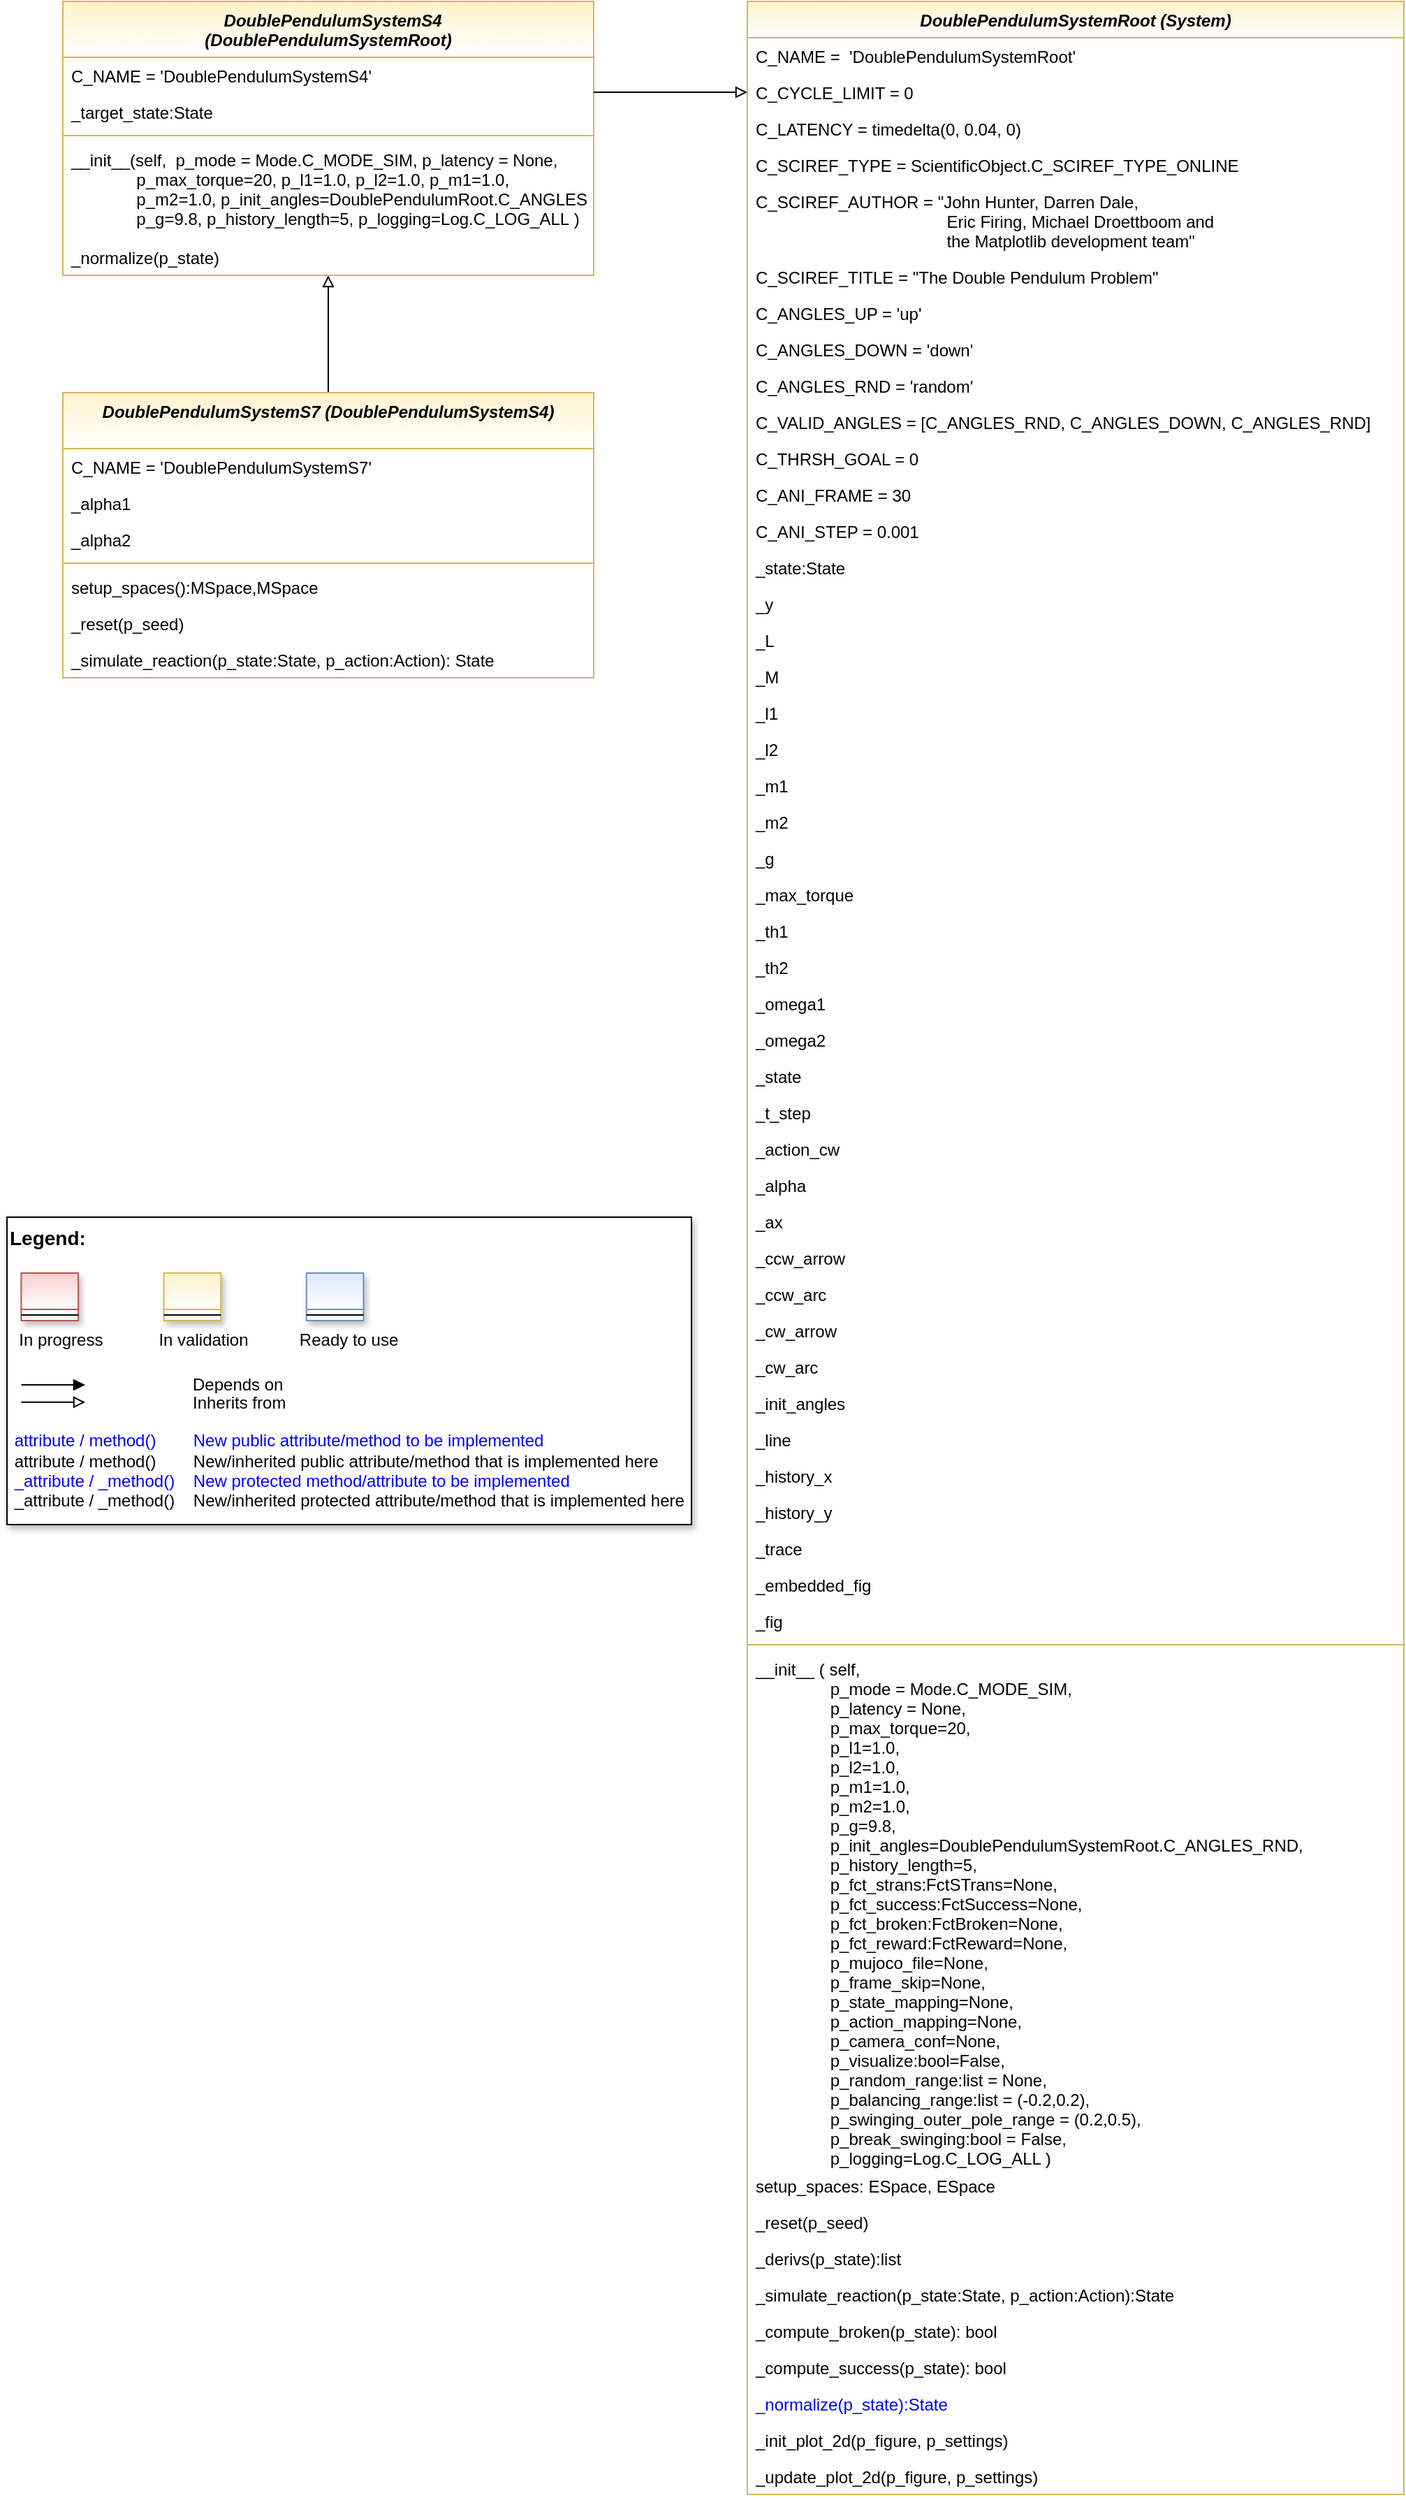 <mxfile version="20.2.3" type="device"><diagram id="UN6f9tQpwMvaEW-lpILY" name="Page-1"><mxGraphModel dx="1038" dy="641" grid="1" gridSize="10" guides="1" tooltips="1" connect="1" arrows="1" fold="1" page="1" pageScale="1" pageWidth="3300" pageHeight="4681" math="0" shadow="0"><root><mxCell id="0"/><mxCell id="1" parent="0"/><mxCell id="-XjzA0m8axHR2yKoWyAf-1" value="DoublePendulumSystemRoot (System)" style="swimlane;fontStyle=3;align=center;verticalAlign=top;childLayout=stackLayout;horizontal=1;startSize=26;horizontalStack=0;resizeParent=1;resizeLast=0;collapsible=1;marginBottom=0;rounded=0;shadow=0;strokeWidth=1;fillColor=#fff2cc;strokeColor=#d6b656;swimlaneFillColor=default;gradientColor=#FFFFFF;" parent="1" vertex="1"><mxGeometry x="1000" y="120" width="470" height="1784" as="geometry"><mxRectangle x="550" y="140" width="160" height="26" as="alternateBounds"/></mxGeometry></mxCell><mxCell id="-XjzA0m8axHR2yKoWyAf-2" value="C_NAME =  'DoublePendulumSystemRoot'" style="text;align=left;verticalAlign=top;spacingLeft=4;spacingRight=4;overflow=hidden;rotatable=0;points=[[0,0.5],[1,0.5]];portConstraint=eastwest;" parent="-XjzA0m8axHR2yKoWyAf-1" vertex="1"><mxGeometry y="26" width="470" height="26" as="geometry"/></mxCell><mxCell id="-XjzA0m8axHR2yKoWyAf-3" value="C_CYCLE_LIMIT = 0" style="text;align=left;verticalAlign=top;spacingLeft=4;spacingRight=4;overflow=hidden;rotatable=0;points=[[0,0.5],[1,0.5]];portConstraint=eastwest;rounded=0;shadow=0;html=0;" parent="-XjzA0m8axHR2yKoWyAf-1" vertex="1"><mxGeometry y="52" width="470" height="26" as="geometry"/></mxCell><mxCell id="-XjzA0m8axHR2yKoWyAf-4" value="C_LATENCY = timedelta(0, 0.04, 0)" style="text;align=left;verticalAlign=top;spacingLeft=4;spacingRight=4;overflow=hidden;rotatable=0;points=[[0,0.5],[1,0.5]];portConstraint=eastwest;rounded=0;shadow=0;html=0;" parent="-XjzA0m8axHR2yKoWyAf-1" vertex="1"><mxGeometry y="78" width="470" height="26" as="geometry"/></mxCell><mxCell id="-XjzA0m8axHR2yKoWyAf-6" value="C_SCIREF_TYPE = ScientificObject.C_SCIREF_TYPE_ONLINE" style="text;align=left;verticalAlign=top;spacingLeft=4;spacingRight=4;overflow=hidden;rotatable=0;points=[[0,0.5],[1,0.5]];portConstraint=eastwest;rounded=0;shadow=0;html=0;" parent="-XjzA0m8axHR2yKoWyAf-1" vertex="1"><mxGeometry y="104" width="470" height="26" as="geometry"/></mxCell><mxCell id="-XjzA0m8axHR2yKoWyAf-7" value="C_SCIREF_AUTHOR = &quot;John Hunter, Darren Dale, &#10;                                         Eric Firing, Michael Droettboom and &#10;                                         the Matplotlib development team&quot;" style="text;align=left;verticalAlign=top;spacingLeft=4;spacingRight=4;overflow=hidden;rotatable=0;points=[[0,0.5],[1,0.5]];portConstraint=eastwest;rounded=0;shadow=0;html=0;" parent="-XjzA0m8axHR2yKoWyAf-1" vertex="1"><mxGeometry y="130" width="470" height="54" as="geometry"/></mxCell><mxCell id="-XjzA0m8axHR2yKoWyAf-8" value="C_SCIREF_TITLE = &quot;The Double Pendulum Problem&quot;&#10;" style="text;align=left;verticalAlign=top;spacingLeft=4;spacingRight=4;overflow=hidden;rotatable=0;points=[[0,0.5],[1,0.5]];portConstraint=eastwest;rounded=0;shadow=0;html=0;" parent="-XjzA0m8axHR2yKoWyAf-1" vertex="1"><mxGeometry y="184" width="470" height="26" as="geometry"/></mxCell><mxCell id="-XjzA0m8axHR2yKoWyAf-9" value="C_ANGLES_UP = 'up'&#10;" style="text;align=left;verticalAlign=top;spacingLeft=4;spacingRight=4;overflow=hidden;rotatable=0;points=[[0,0.5],[1,0.5]];portConstraint=eastwest;rounded=0;shadow=0;html=0;" parent="-XjzA0m8axHR2yKoWyAf-1" vertex="1"><mxGeometry y="210" width="470" height="26" as="geometry"/></mxCell><mxCell id="-XjzA0m8axHR2yKoWyAf-10" value="C_ANGLES_DOWN = 'down'&#10;" style="text;align=left;verticalAlign=top;spacingLeft=4;spacingRight=4;overflow=hidden;rotatable=0;points=[[0,0.5],[1,0.5]];portConstraint=eastwest;rounded=0;shadow=0;html=0;" parent="-XjzA0m8axHR2yKoWyAf-1" vertex="1"><mxGeometry y="236" width="470" height="26" as="geometry"/></mxCell><mxCell id="-XjzA0m8axHR2yKoWyAf-11" value="C_ANGLES_RND = 'random'&#10;" style="text;align=left;verticalAlign=top;spacingLeft=4;spacingRight=4;overflow=hidden;rotatable=0;points=[[0,0.5],[1,0.5]];portConstraint=eastwest;rounded=0;shadow=0;html=0;" parent="-XjzA0m8axHR2yKoWyAf-1" vertex="1"><mxGeometry y="262" width="470" height="26" as="geometry"/></mxCell><mxCell id="-XjzA0m8axHR2yKoWyAf-12" value="C_VALID_ANGLES = [C_ANGLES_RND, C_ANGLES_DOWN, C_ANGLES_RND]&#10;" style="text;align=left;verticalAlign=top;spacingLeft=4;spacingRight=4;overflow=hidden;rotatable=0;points=[[0,0.5],[1,0.5]];portConstraint=eastwest;rounded=0;shadow=0;html=0;" parent="-XjzA0m8axHR2yKoWyAf-1" vertex="1"><mxGeometry y="288" width="470" height="26" as="geometry"/></mxCell><mxCell id="-XjzA0m8axHR2yKoWyAf-13" value="C_THRSH_GOAL = 0" style="text;align=left;verticalAlign=top;spacingLeft=4;spacingRight=4;overflow=hidden;rotatable=0;points=[[0,0.5],[1,0.5]];portConstraint=eastwest;rounded=0;shadow=0;html=0;" parent="-XjzA0m8axHR2yKoWyAf-1" vertex="1"><mxGeometry y="314" width="470" height="26" as="geometry"/></mxCell><mxCell id="-XjzA0m8axHR2yKoWyAf-14" value="C_ANI_FRAME = 30" style="text;align=left;verticalAlign=top;spacingLeft=4;spacingRight=4;overflow=hidden;rotatable=0;points=[[0,0.5],[1,0.5]];portConstraint=eastwest;rounded=0;shadow=0;html=0;" parent="-XjzA0m8axHR2yKoWyAf-1" vertex="1"><mxGeometry y="340" width="470" height="26" as="geometry"/></mxCell><mxCell id="-XjzA0m8axHR2yKoWyAf-15" value="C_ANI_STEP = 0.001" style="text;align=left;verticalAlign=top;spacingLeft=4;spacingRight=4;overflow=hidden;rotatable=0;points=[[0,0.5],[1,0.5]];portConstraint=eastwest;rounded=0;shadow=0;html=0;" parent="-XjzA0m8axHR2yKoWyAf-1" vertex="1"><mxGeometry y="366" width="470" height="26" as="geometry"/></mxCell><mxCell id="-XjzA0m8axHR2yKoWyAf-27" value="_state:State" style="text;align=left;verticalAlign=top;spacingLeft=4;spacingRight=4;overflow=hidden;rotatable=0;points=[[0,0.5],[1,0.5]];portConstraint=eastwest;rounded=0;shadow=0;html=0;" parent="-XjzA0m8axHR2yKoWyAf-1" vertex="1"><mxGeometry y="392" width="470" height="26" as="geometry"/></mxCell><mxCell id="-XjzA0m8axHR2yKoWyAf-28" value="_y" style="text;align=left;verticalAlign=top;spacingLeft=4;spacingRight=4;overflow=hidden;rotatable=0;points=[[0,0.5],[1,0.5]];portConstraint=eastwest;rounded=0;shadow=0;html=0;" parent="-XjzA0m8axHR2yKoWyAf-1" vertex="1"><mxGeometry y="418" width="470" height="26" as="geometry"/></mxCell><mxCell id="-XjzA0m8axHR2yKoWyAf-29" value="_L" style="text;align=left;verticalAlign=top;spacingLeft=4;spacingRight=4;overflow=hidden;rotatable=0;points=[[0,0.5],[1,0.5]];portConstraint=eastwest;rounded=0;shadow=0;html=0;" parent="-XjzA0m8axHR2yKoWyAf-1" vertex="1"><mxGeometry y="444" width="470" height="26" as="geometry"/></mxCell><mxCell id="-XjzA0m8axHR2yKoWyAf-30" value="_M" style="text;align=left;verticalAlign=top;spacingLeft=4;spacingRight=4;overflow=hidden;rotatable=0;points=[[0,0.5],[1,0.5]];portConstraint=eastwest;rounded=0;shadow=0;html=0;" parent="-XjzA0m8axHR2yKoWyAf-1" vertex="1"><mxGeometry y="470" width="470" height="26" as="geometry"/></mxCell><mxCell id="-XjzA0m8axHR2yKoWyAf-31" value="_l1" style="text;align=left;verticalAlign=top;spacingLeft=4;spacingRight=4;overflow=hidden;rotatable=0;points=[[0,0.5],[1,0.5]];portConstraint=eastwest;rounded=0;shadow=0;html=0;" parent="-XjzA0m8axHR2yKoWyAf-1" vertex="1"><mxGeometry y="496" width="470" height="26" as="geometry"/></mxCell><mxCell id="-XjzA0m8axHR2yKoWyAf-32" value="_l2" style="text;align=left;verticalAlign=top;spacingLeft=4;spacingRight=4;overflow=hidden;rotatable=0;points=[[0,0.5],[1,0.5]];portConstraint=eastwest;rounded=0;shadow=0;html=0;" parent="-XjzA0m8axHR2yKoWyAf-1" vertex="1"><mxGeometry y="522" width="470" height="26" as="geometry"/></mxCell><mxCell id="-XjzA0m8axHR2yKoWyAf-33" value="_m1" style="text;align=left;verticalAlign=top;spacingLeft=4;spacingRight=4;overflow=hidden;rotatable=0;points=[[0,0.5],[1,0.5]];portConstraint=eastwest;rounded=0;shadow=0;html=0;" parent="-XjzA0m8axHR2yKoWyAf-1" vertex="1"><mxGeometry y="548" width="470" height="26" as="geometry"/></mxCell><mxCell id="-XjzA0m8axHR2yKoWyAf-34" value="_m2" style="text;align=left;verticalAlign=top;spacingLeft=4;spacingRight=4;overflow=hidden;rotatable=0;points=[[0,0.5],[1,0.5]];portConstraint=eastwest;rounded=0;shadow=0;html=0;" parent="-XjzA0m8axHR2yKoWyAf-1" vertex="1"><mxGeometry y="574" width="470" height="26" as="geometry"/></mxCell><mxCell id="-XjzA0m8axHR2yKoWyAf-35" value="_g" style="text;align=left;verticalAlign=top;spacingLeft=4;spacingRight=4;overflow=hidden;rotatable=0;points=[[0,0.5],[1,0.5]];portConstraint=eastwest;rounded=0;shadow=0;html=0;" parent="-XjzA0m8axHR2yKoWyAf-1" vertex="1"><mxGeometry y="600" width="470" height="26" as="geometry"/></mxCell><mxCell id="-XjzA0m8axHR2yKoWyAf-36" value="_max_torque" style="text;align=left;verticalAlign=top;spacingLeft=4;spacingRight=4;overflow=hidden;rotatable=0;points=[[0,0.5],[1,0.5]];portConstraint=eastwest;rounded=0;shadow=0;html=0;" parent="-XjzA0m8axHR2yKoWyAf-1" vertex="1"><mxGeometry y="626" width="470" height="26" as="geometry"/></mxCell><mxCell id="-XjzA0m8axHR2yKoWyAf-37" value="_th1" style="text;align=left;verticalAlign=top;spacingLeft=4;spacingRight=4;overflow=hidden;rotatable=0;points=[[0,0.5],[1,0.5]];portConstraint=eastwest;rounded=0;shadow=0;html=0;" parent="-XjzA0m8axHR2yKoWyAf-1" vertex="1"><mxGeometry y="652" width="470" height="26" as="geometry"/></mxCell><mxCell id="-XjzA0m8axHR2yKoWyAf-38" value="_th2" style="text;align=left;verticalAlign=top;spacingLeft=4;spacingRight=4;overflow=hidden;rotatable=0;points=[[0,0.5],[1,0.5]];portConstraint=eastwest;rounded=0;shadow=0;html=0;" parent="-XjzA0m8axHR2yKoWyAf-1" vertex="1"><mxGeometry y="678" width="470" height="26" as="geometry"/></mxCell><mxCell id="-XjzA0m8axHR2yKoWyAf-39" value="_omega1" style="text;align=left;verticalAlign=top;spacingLeft=4;spacingRight=4;overflow=hidden;rotatable=0;points=[[0,0.5],[1,0.5]];portConstraint=eastwest;rounded=0;shadow=0;html=0;" parent="-XjzA0m8axHR2yKoWyAf-1" vertex="1"><mxGeometry y="704" width="470" height="26" as="geometry"/></mxCell><mxCell id="-XjzA0m8axHR2yKoWyAf-40" value="_omega2" style="text;align=left;verticalAlign=top;spacingLeft=4;spacingRight=4;overflow=hidden;rotatable=0;points=[[0,0.5],[1,0.5]];portConstraint=eastwest;rounded=0;shadow=0;html=0;" parent="-XjzA0m8axHR2yKoWyAf-1" vertex="1"><mxGeometry y="730" width="470" height="26" as="geometry"/></mxCell><mxCell id="-XjzA0m8axHR2yKoWyAf-41" value="_state" style="text;align=left;verticalAlign=top;spacingLeft=4;spacingRight=4;overflow=hidden;rotatable=0;points=[[0,0.5],[1,0.5]];portConstraint=eastwest;rounded=0;shadow=0;html=0;" parent="-XjzA0m8axHR2yKoWyAf-1" vertex="1"><mxGeometry y="756" width="470" height="26" as="geometry"/></mxCell><mxCell id="-XjzA0m8axHR2yKoWyAf-42" value="_t_step" style="text;align=left;verticalAlign=top;spacingLeft=4;spacingRight=4;overflow=hidden;rotatable=0;points=[[0,0.5],[1,0.5]];portConstraint=eastwest;rounded=0;shadow=0;html=0;" parent="-XjzA0m8axHR2yKoWyAf-1" vertex="1"><mxGeometry y="782" width="470" height="26" as="geometry"/></mxCell><mxCell id="-XjzA0m8axHR2yKoWyAf-54" value="_action_cw" style="text;align=left;verticalAlign=top;spacingLeft=4;spacingRight=4;overflow=hidden;rotatable=0;points=[[0,0.5],[1,0.5]];portConstraint=eastwest;rounded=0;shadow=0;html=0;" parent="-XjzA0m8axHR2yKoWyAf-1" vertex="1"><mxGeometry y="808" width="470" height="26" as="geometry"/></mxCell><mxCell id="-XjzA0m8axHR2yKoWyAf-55" value="_alpha" style="text;align=left;verticalAlign=top;spacingLeft=4;spacingRight=4;overflow=hidden;rotatable=0;points=[[0,0.5],[1,0.5]];portConstraint=eastwest;rounded=0;shadow=0;html=0;" parent="-XjzA0m8axHR2yKoWyAf-1" vertex="1"><mxGeometry y="834" width="470" height="26" as="geometry"/></mxCell><mxCell id="-XjzA0m8axHR2yKoWyAf-56" value="_ax" style="text;align=left;verticalAlign=top;spacingLeft=4;spacingRight=4;overflow=hidden;rotatable=0;points=[[0,0.5],[1,0.5]];portConstraint=eastwest;rounded=0;shadow=0;html=0;" parent="-XjzA0m8axHR2yKoWyAf-1" vertex="1"><mxGeometry y="860" width="470" height="26" as="geometry"/></mxCell><mxCell id="-XjzA0m8axHR2yKoWyAf-57" value="_ccw_arrow" style="text;align=left;verticalAlign=top;spacingLeft=4;spacingRight=4;overflow=hidden;rotatable=0;points=[[0,0.5],[1,0.5]];portConstraint=eastwest;rounded=0;shadow=0;html=0;" parent="-XjzA0m8axHR2yKoWyAf-1" vertex="1"><mxGeometry y="886" width="470" height="26" as="geometry"/></mxCell><mxCell id="-XjzA0m8axHR2yKoWyAf-58" value="_ccw_arc" style="text;align=left;verticalAlign=top;spacingLeft=4;spacingRight=4;overflow=hidden;rotatable=0;points=[[0,0.5],[1,0.5]];portConstraint=eastwest;rounded=0;shadow=0;html=0;" parent="-XjzA0m8axHR2yKoWyAf-1" vertex="1"><mxGeometry y="912" width="470" height="26" as="geometry"/></mxCell><mxCell id="-XjzA0m8axHR2yKoWyAf-59" value="_cw_arrow" style="text;align=left;verticalAlign=top;spacingLeft=4;spacingRight=4;overflow=hidden;rotatable=0;points=[[0,0.5],[1,0.5]];portConstraint=eastwest;rounded=0;shadow=0;html=0;" parent="-XjzA0m8axHR2yKoWyAf-1" vertex="1"><mxGeometry y="938" width="470" height="26" as="geometry"/></mxCell><mxCell id="-XjzA0m8axHR2yKoWyAf-60" value="_cw_arc" style="text;align=left;verticalAlign=top;spacingLeft=4;spacingRight=4;overflow=hidden;rotatable=0;points=[[0,0.5],[1,0.5]];portConstraint=eastwest;rounded=0;shadow=0;html=0;" parent="-XjzA0m8axHR2yKoWyAf-1" vertex="1"><mxGeometry y="964" width="470" height="26" as="geometry"/></mxCell><mxCell id="-XjzA0m8axHR2yKoWyAf-61" value="_init_angles" style="text;align=left;verticalAlign=top;spacingLeft=4;spacingRight=4;overflow=hidden;rotatable=0;points=[[0,0.5],[1,0.5]];portConstraint=eastwest;rounded=0;shadow=0;html=0;" parent="-XjzA0m8axHR2yKoWyAf-1" vertex="1"><mxGeometry y="990" width="470" height="26" as="geometry"/></mxCell><mxCell id="-XjzA0m8axHR2yKoWyAf-62" value="_line" style="text;align=left;verticalAlign=top;spacingLeft=4;spacingRight=4;overflow=hidden;rotatable=0;points=[[0,0.5],[1,0.5]];portConstraint=eastwest;rounded=0;shadow=0;html=0;" parent="-XjzA0m8axHR2yKoWyAf-1" vertex="1"><mxGeometry y="1016" width="470" height="26" as="geometry"/></mxCell><mxCell id="-XjzA0m8axHR2yKoWyAf-63" value="_history_x" style="text;align=left;verticalAlign=top;spacingLeft=4;spacingRight=4;overflow=hidden;rotatable=0;points=[[0,0.5],[1,0.5]];portConstraint=eastwest;rounded=0;shadow=0;html=0;" parent="-XjzA0m8axHR2yKoWyAf-1" vertex="1"><mxGeometry y="1042" width="470" height="26" as="geometry"/></mxCell><mxCell id="-XjzA0m8axHR2yKoWyAf-64" value="_history_y" style="text;align=left;verticalAlign=top;spacingLeft=4;spacingRight=4;overflow=hidden;rotatable=0;points=[[0,0.5],[1,0.5]];portConstraint=eastwest;rounded=0;shadow=0;html=0;" parent="-XjzA0m8axHR2yKoWyAf-1" vertex="1"><mxGeometry y="1068" width="470" height="26" as="geometry"/></mxCell><mxCell id="-XjzA0m8axHR2yKoWyAf-65" value="_trace" style="text;align=left;verticalAlign=top;spacingLeft=4;spacingRight=4;overflow=hidden;rotatable=0;points=[[0,0.5],[1,0.5]];portConstraint=eastwest;rounded=0;shadow=0;html=0;" parent="-XjzA0m8axHR2yKoWyAf-1" vertex="1"><mxGeometry y="1094" width="470" height="26" as="geometry"/></mxCell><mxCell id="-XjzA0m8axHR2yKoWyAf-66" value="_embedded_fig" style="text;align=left;verticalAlign=top;spacingLeft=4;spacingRight=4;overflow=hidden;rotatable=0;points=[[0,0.5],[1,0.5]];portConstraint=eastwest;rounded=0;shadow=0;html=0;" parent="-XjzA0m8axHR2yKoWyAf-1" vertex="1"><mxGeometry y="1120" width="470" height="26" as="geometry"/></mxCell><mxCell id="-XjzA0m8axHR2yKoWyAf-67" value="_fig" style="text;align=left;verticalAlign=top;spacingLeft=4;spacingRight=4;overflow=hidden;rotatable=0;points=[[0,0.5],[1,0.5]];portConstraint=eastwest;rounded=0;shadow=0;html=0;" parent="-XjzA0m8axHR2yKoWyAf-1" vertex="1"><mxGeometry y="1146" width="470" height="26" as="geometry"/></mxCell><mxCell id="-XjzA0m8axHR2yKoWyAf-68" value="" style="line;html=1;strokeWidth=1;align=left;verticalAlign=middle;spacingTop=-1;spacingLeft=3;spacingRight=3;rotatable=0;labelPosition=right;points=[];portConstraint=eastwest;fillColor=#fff2cc;strokeColor=#d6b656;" parent="-XjzA0m8axHR2yKoWyAf-1" vertex="1"><mxGeometry y="1172" width="470" height="8" as="geometry"/></mxCell><mxCell id="-XjzA0m8axHR2yKoWyAf-69" value="__init__ ( self,&#10;                               p_mode = Mode.C_MODE_SIM,&#10;                               p_latency = None,&#10;                               p_max_torque=20,&#10;                               p_l1=1.0,&#10;                               p_l2=1.0,&#10;                               p_m1=1.0,&#10;                               p_m2=1.0,&#10;                               p_g=9.8,&#10;                               p_init_angles=DoublePendulumSystemRoot.C_ANGLES_RND,&#10;                               p_history_length=5,&#10;                               p_fct_strans:FctSTrans=None,&#10;                               p_fct_success:FctSuccess=None,&#10;                               p_fct_broken:FctBroken=None,&#10;                               p_fct_reward:FctReward=None,&#10;                               p_mujoco_file=None,&#10;                               p_frame_skip=None,&#10;                               p_state_mapping=None,&#10;                               p_action_mapping=None,&#10;                               p_camera_conf=None,&#10;                               p_visualize:bool=False,&#10;                               p_random_range:list = None,&#10;                               p_balancing_range:list = (-0.2,0.2),&#10;                               p_swinging_outer_pole_range = (0.2,0.5),&#10;                               p_break_swinging:bool = False,&#10;                               p_logging=Log.C_LOG_ALL )" style="text;align=left;verticalAlign=top;spacingLeft=4;spacingRight=4;overflow=hidden;rotatable=0;points=[[0,0.5],[1,0.5]];portConstraint=eastwest;labelBackgroundColor=none;" parent="-XjzA0m8axHR2yKoWyAf-1" vertex="1"><mxGeometry y="1180" width="470" height="370" as="geometry"/></mxCell><mxCell id="-XjzA0m8axHR2yKoWyAf-70" value="setup_spaces: ESpace, ESpace" style="text;align=left;verticalAlign=top;spacingLeft=4;spacingRight=4;overflow=hidden;rotatable=0;points=[[0,0.5],[1,0.5]];portConstraint=eastwest;" parent="-XjzA0m8axHR2yKoWyAf-1" vertex="1"><mxGeometry y="1550" width="470" height="26" as="geometry"/></mxCell><mxCell id="-XjzA0m8axHR2yKoWyAf-71" value="_reset(p_seed)" style="text;align=left;verticalAlign=top;spacingLeft=4;spacingRight=4;overflow=hidden;rotatable=0;points=[[0,0.5],[1,0.5]];portConstraint=eastwest;" parent="-XjzA0m8axHR2yKoWyAf-1" vertex="1"><mxGeometry y="1576" width="470" height="26" as="geometry"/></mxCell><mxCell id="-XjzA0m8axHR2yKoWyAf-72" value="_derivs(p_state):list" style="text;align=left;verticalAlign=top;spacingLeft=4;spacingRight=4;overflow=hidden;rotatable=0;points=[[0,0.5],[1,0.5]];portConstraint=eastwest;" parent="-XjzA0m8axHR2yKoWyAf-1" vertex="1"><mxGeometry y="1602" width="470" height="26" as="geometry"/></mxCell><mxCell id="-XjzA0m8axHR2yKoWyAf-73" value="_simulate_reaction(p_state:State, p_action:Action):State" style="text;align=left;verticalAlign=top;spacingLeft=4;spacingRight=4;overflow=hidden;rotatable=0;points=[[0,0.5],[1,0.5]];portConstraint=eastwest;" parent="-XjzA0m8axHR2yKoWyAf-1" vertex="1"><mxGeometry y="1628" width="470" height="26" as="geometry"/></mxCell><mxCell id="-XjzA0m8axHR2yKoWyAf-75" value="_compute_broken(p_state): bool" style="text;align=left;verticalAlign=top;spacingLeft=4;spacingRight=4;overflow=hidden;rotatable=0;points=[[0,0.5],[1,0.5]];portConstraint=eastwest;" parent="-XjzA0m8axHR2yKoWyAf-1" vertex="1"><mxGeometry y="1654" width="470" height="26" as="geometry"/></mxCell><mxCell id="-XjzA0m8axHR2yKoWyAf-76" value="_compute_success(p_state): bool" style="text;align=left;verticalAlign=top;spacingLeft=4;spacingRight=4;overflow=hidden;rotatable=0;points=[[0,0.5],[1,0.5]];portConstraint=eastwest;" parent="-XjzA0m8axHR2yKoWyAf-1" vertex="1"><mxGeometry y="1680" width="470" height="26" as="geometry"/></mxCell><mxCell id="-XjzA0m8axHR2yKoWyAf-77" value="_normalize(p_state):State" style="text;align=left;verticalAlign=top;spacingLeft=4;spacingRight=4;overflow=hidden;rotatable=0;points=[[0,0.5],[1,0.5]];portConstraint=eastwest;fontColor=#0000FF;" parent="-XjzA0m8axHR2yKoWyAf-1" vertex="1"><mxGeometry y="1706" width="470" height="26" as="geometry"/></mxCell><mxCell id="-XjzA0m8axHR2yKoWyAf-78" value="_init_plot_2d(p_figure, p_settings)" style="text;align=left;verticalAlign=top;spacingLeft=4;spacingRight=4;overflow=hidden;rotatable=0;points=[[0,0.5],[1,0.5]];portConstraint=eastwest;" parent="-XjzA0m8axHR2yKoWyAf-1" vertex="1"><mxGeometry y="1732" width="470" height="26" as="geometry"/></mxCell><mxCell id="-XjzA0m8axHR2yKoWyAf-79" value="_update_plot_2d(p_figure, p_settings)" style="text;align=left;verticalAlign=top;spacingLeft=4;spacingRight=4;overflow=hidden;rotatable=0;points=[[0,0.5],[1,0.5]];portConstraint=eastwest;" parent="-XjzA0m8axHR2yKoWyAf-1" vertex="1"><mxGeometry y="1758" width="470" height="26" as="geometry"/></mxCell><mxCell id="-XjzA0m8axHR2yKoWyAf-80" style="edgeStyle=orthogonalEdgeStyle;rounded=0;orthogonalLoop=1;jettySize=auto;html=1;entryX=0.5;entryY=1;entryDx=0;entryDy=0;endArrow=block;endFill=0;" parent="1" source="-XjzA0m8axHR2yKoWyAf-81" target="-XjzA0m8axHR2yKoWyAf-99" edge="1"><mxGeometry relative="1" as="geometry"/></mxCell><mxCell id="-XjzA0m8axHR2yKoWyAf-81" value="DoublePendulumSystemS7 (DoublePendulumSystemS4)" style="swimlane;fontStyle=3;align=center;verticalAlign=top;childLayout=stackLayout;horizontal=1;startSize=40;horizontalStack=0;resizeParent=1;resizeLast=0;collapsible=1;marginBottom=0;rounded=0;shadow=0;strokeWidth=1;fillColor=#fff2cc;strokeColor=#d6b656;gradientColor=#FFFFFF;swimlaneFillColor=default;whiteSpace=wrap;" parent="1" vertex="1"><mxGeometry x="510" y="400" width="380" height="204" as="geometry"><mxRectangle x="230" y="140" width="160" height="26" as="alternateBounds"/></mxGeometry></mxCell><mxCell id="-XjzA0m8axHR2yKoWyAf-82" value="C_NAME = 'DoublePendulumSystemS7'" style="text;align=left;verticalAlign=top;spacingLeft=4;spacingRight=4;overflow=hidden;rotatable=0;points=[[0,0.5],[1,0.5]];portConstraint=eastwest;" parent="-XjzA0m8axHR2yKoWyAf-81" vertex="1"><mxGeometry y="40" width="380" height="26" as="geometry"/></mxCell><mxCell id="-XjzA0m8axHR2yKoWyAf-83" value="_alpha1" style="text;align=left;verticalAlign=top;spacingLeft=4;spacingRight=4;overflow=hidden;rotatable=0;points=[[0,0.5],[1,0.5]];portConstraint=eastwest;" parent="-XjzA0m8axHR2yKoWyAf-81" vertex="1"><mxGeometry y="66" width="380" height="26" as="geometry"/></mxCell><mxCell id="-XjzA0m8axHR2yKoWyAf-84" value="_alpha2" style="text;align=left;verticalAlign=top;spacingLeft=4;spacingRight=4;overflow=hidden;rotatable=0;points=[[0,0.5],[1,0.5]];portConstraint=eastwest;" parent="-XjzA0m8axHR2yKoWyAf-81" vertex="1"><mxGeometry y="92" width="380" height="26" as="geometry"/></mxCell><mxCell id="-XjzA0m8axHR2yKoWyAf-85" value="" style="line;html=1;strokeWidth=1;align=left;verticalAlign=middle;spacingTop=-1;spacingLeft=3;spacingRight=3;rotatable=0;labelPosition=right;points=[];portConstraint=eastwest;fillColor=#fff2cc;strokeColor=#d6b656;" parent="-XjzA0m8axHR2yKoWyAf-81" vertex="1"><mxGeometry y="118" width="380" height="8" as="geometry"/></mxCell><mxCell id="-XjzA0m8axHR2yKoWyAf-86" value="setup_spaces():MSpace,MSpace" style="text;align=left;verticalAlign=top;spacingLeft=4;spacingRight=4;overflow=hidden;rotatable=0;points=[[0,0.5],[1,0.5]];portConstraint=eastwest;" parent="-XjzA0m8axHR2yKoWyAf-81" vertex="1"><mxGeometry y="126" width="380" height="26" as="geometry"/></mxCell><mxCell id="-XjzA0m8axHR2yKoWyAf-87" value="_reset(p_seed)" style="text;align=left;verticalAlign=top;spacingLeft=4;spacingRight=4;overflow=hidden;rotatable=0;points=[[0,0.5],[1,0.5]];portConstraint=eastwest;" parent="-XjzA0m8axHR2yKoWyAf-81" vertex="1"><mxGeometry y="152" width="380" height="26" as="geometry"/></mxCell><mxCell id="-XjzA0m8axHR2yKoWyAf-88" value="_simulate_reaction(p_state:State, p_action:Action): State" style="text;align=left;verticalAlign=top;spacingLeft=4;spacingRight=4;overflow=hidden;rotatable=0;points=[[0,0.5],[1,0.5]];portConstraint=eastwest;" parent="-XjzA0m8axHR2yKoWyAf-81" vertex="1"><mxGeometry y="178" width="380" height="26" as="geometry"/></mxCell><mxCell id="-XjzA0m8axHR2yKoWyAf-89" value="" style="group" parent="1" vertex="1" connectable="0"><mxGeometry x="470" y="990" width="490" height="220" as="geometry"/></mxCell><mxCell id="-XjzA0m8axHR2yKoWyAf-90" value="&lt;font color=&quot;#000000&quot; size=&quot;1&quot;&gt;&lt;b style=&quot;font-size: 14px&quot;&gt;Legend:&lt;br&gt;&lt;/b&gt;&lt;/font&gt;&lt;br&gt;&lt;br&gt;&lt;br&gt;&lt;font color=&quot;#0000ff&quot; style=&quot;font-size: 6px&quot;&gt;&lt;br&gt;&lt;/font&gt;&lt;span style=&quot;color: rgb(0 , 0 , 0)&quot;&gt;&lt;font style=&quot;font-size: 4px&quot;&gt;&amp;nbsp; &amp;nbsp;&lt;/font&gt;&amp;nbsp;In progress&amp;nbsp; &amp;nbsp; &amp;nbsp; &amp;nbsp; &amp;nbsp; &amp;nbsp; In validation&amp;nbsp; &amp;nbsp; &amp;nbsp; &amp;nbsp; &amp;nbsp; &amp;nbsp;Ready to use&lt;/span&gt;&lt;font color=&quot;#000000&quot;&gt;&amp;nbsp;&lt;br&gt;&lt;/font&gt;&lt;font color=&quot;#0000ff&quot;&gt;&lt;br&gt;&lt;br&gt;&lt;br&gt;&lt;br&gt;&amp;nbsp;attribute / method()&amp;nbsp; &amp;nbsp; &amp;nbsp; &amp;nbsp; New public attribute/method to be implemented&lt;/font&gt;&lt;br&gt;&lt;font color=&quot;#000000&quot;&gt;&amp;nbsp;&lt;/font&gt;&lt;font color=&quot;#000000&quot;&gt;attribute / method()&lt;span&gt;&#9;&lt;/span&gt;&amp;nbsp; &amp;nbsp; &amp;nbsp; &amp;nbsp;New/inherited public attribute/method that is implemented here&lt;br&gt;&lt;/font&gt;&lt;font color=&quot;#0000ff&quot;&gt;&amp;nbsp;_attribute /&amp;nbsp;&lt;/font&gt;&lt;font color=&quot;#0000ff&quot;&gt;_method()&amp;nbsp; &amp;nbsp; New protected method/attribute to be implemented&lt;/font&gt;&lt;br&gt;&lt;font color=&quot;#000000&quot;&gt;&amp;nbsp;_attribute / _method()&amp;nbsp; &amp;nbsp; New/inherited protected attribute/method that is implemented here&lt;br&gt;&lt;/font&gt;&lt;font color=&quot;#000000&quot;&gt;&lt;br&gt;&lt;br&gt;&lt;br&gt;&lt;br&gt;&lt;br&gt;&lt;/font&gt;" style="text;html=1;align=left;verticalAlign=top;whiteSpace=wrap;rounded=0;fontColor=#006600;strokeColor=#000000;shadow=1;fillColor=#ffffff;" parent="-XjzA0m8axHR2yKoWyAf-89" vertex="1"><mxGeometry width="490.0" height="220" as="geometry"/></mxCell><mxCell id="-XjzA0m8axHR2yKoWyAf-91" value="Depends on" style="endArrow=block;html=1;labelPosition=right;verticalLabelPosition=middle;align=left;verticalAlign=middle;endFill=1;fontSize=12;" parent="-XjzA0m8axHR2yKoWyAf-89" edge="1"><mxGeometry x="-1623.125" y="-2180" width="51.042" height="50" as="geometry"><mxPoint x="10.208" y="120.003" as="sourcePoint"/><mxPoint x="55.991" y="120.003" as="targetPoint"/><mxPoint x="98" as="offset"/><Array as="points"><mxPoint x="30.625" y="120"/></Array></mxGeometry></mxCell><mxCell id="-XjzA0m8axHR2yKoWyAf-92" value="Inherits from" style="endArrow=block;html=1;labelPosition=right;verticalLabelPosition=middle;align=left;verticalAlign=middle;endFill=0;fontSize=12;" parent="-XjzA0m8axHR2yKoWyAf-89" edge="1"><mxGeometry x="-1623.125" y="-2180" width="51.042" height="50" as="geometry"><mxPoint x="10.208" y="132.385" as="sourcePoint"/><mxPoint x="55.991" y="132.385" as="targetPoint"/><mxPoint x="98" y="1" as="offset"/></mxGeometry></mxCell><mxCell id="-XjzA0m8axHR2yKoWyAf-93" value="" style="swimlane;fontStyle=3;align=center;verticalAlign=top;childLayout=stackLayout;horizontal=1;startSize=26;horizontalStack=0;resizeParent=1;resizeLast=0;collapsible=1;marginBottom=0;rounded=0;shadow=1;strokeWidth=1;fillColor=#f8cecc;strokeColor=#b85450;gradientColor=#ffffff;swimlaneFillColor=#ffffff;" parent="-XjzA0m8axHR2yKoWyAf-89" vertex="1"><mxGeometry x="10.208" y="40" width="40.833" height="34" as="geometry"><mxRectangle x="230" y="140" width="160" height="26" as="alternateBounds"/></mxGeometry></mxCell><mxCell id="-XjzA0m8axHR2yKoWyAf-94" value="" style="line;html=1;strokeWidth=1;align=left;verticalAlign=middle;spacingTop=-1;spacingLeft=3;spacingRight=3;rotatable=0;labelPosition=right;points=[];portConstraint=eastwest;" parent="-XjzA0m8axHR2yKoWyAf-93" vertex="1"><mxGeometry y="26" width="40.833" height="8" as="geometry"/></mxCell><mxCell id="-XjzA0m8axHR2yKoWyAf-95" value="" style="swimlane;fontStyle=3;align=center;verticalAlign=top;childLayout=stackLayout;horizontal=1;startSize=26;horizontalStack=0;resizeParent=1;resizeLast=0;collapsible=1;marginBottom=0;rounded=0;shadow=1;strokeWidth=1;fillColor=#fff2cc;strokeColor=#d6b656;gradientColor=#ffffff;swimlaneFillColor=#ffffff;" parent="-XjzA0m8axHR2yKoWyAf-89" vertex="1"><mxGeometry x="112.292" y="40" width="40.833" height="34" as="geometry"><mxRectangle x="230" y="140" width="160" height="26" as="alternateBounds"/></mxGeometry></mxCell><mxCell id="-XjzA0m8axHR2yKoWyAf-96" value="" style="line;html=1;strokeWidth=1;align=left;verticalAlign=middle;spacingTop=-1;spacingLeft=3;spacingRight=3;rotatable=0;labelPosition=right;points=[];portConstraint=eastwest;" parent="-XjzA0m8axHR2yKoWyAf-95" vertex="1"><mxGeometry y="26" width="40.833" height="8" as="geometry"/></mxCell><mxCell id="-XjzA0m8axHR2yKoWyAf-97" value="" style="swimlane;fontStyle=3;align=center;verticalAlign=top;childLayout=stackLayout;horizontal=1;startSize=26;horizontalStack=0;resizeParent=1;resizeLast=0;collapsible=1;marginBottom=0;rounded=0;shadow=1;strokeWidth=1;fillColor=#dae8fc;strokeColor=#6c8ebf;gradientColor=#ffffff;swimlaneFillColor=#ffffff;" parent="-XjzA0m8axHR2yKoWyAf-89" vertex="1"><mxGeometry x="214.375" y="40" width="40.833" height="34" as="geometry"><mxRectangle x="230" y="140" width="160" height="26" as="alternateBounds"/></mxGeometry></mxCell><mxCell id="-XjzA0m8axHR2yKoWyAf-98" value="" style="line;html=1;strokeWidth=1;align=left;verticalAlign=middle;spacingTop=-1;spacingLeft=3;spacingRight=3;rotatable=0;labelPosition=right;points=[];portConstraint=eastwest;" parent="-XjzA0m8axHR2yKoWyAf-97" vertex="1"><mxGeometry y="26" width="40.833" height="8" as="geometry"/></mxCell><mxCell id="-XjzA0m8axHR2yKoWyAf-99" value="  DoublePendulumSystemS4&#10;(DoublePendulumSystemRoot)" style="swimlane;fontStyle=3;align=center;verticalAlign=top;childLayout=stackLayout;horizontal=1;startSize=40;horizontalStack=0;resizeParent=1;resizeLast=0;collapsible=1;marginBottom=0;rounded=0;shadow=0;strokeWidth=1;fillColor=#fff2cc;strokeColor=#d6b656;gradientColor=#FFFFFF;swimlaneFillColor=default;whiteSpace=wrap;" parent="1" vertex="1"><mxGeometry x="510" y="120" width="380" height="196" as="geometry"><mxRectangle x="230" y="140" width="160" height="26" as="alternateBounds"/></mxGeometry></mxCell><mxCell id="-XjzA0m8axHR2yKoWyAf-100" value="C_NAME = 'DoublePendulumSystemS4'" style="text;align=left;verticalAlign=top;spacingLeft=4;spacingRight=4;overflow=hidden;rotatable=0;points=[[0,0.5],[1,0.5]];portConstraint=eastwest;" parent="-XjzA0m8axHR2yKoWyAf-99" vertex="1"><mxGeometry y="40" width="380" height="26" as="geometry"/></mxCell><mxCell id="-XjzA0m8axHR2yKoWyAf-101" value="_target_state:State" style="text;align=left;verticalAlign=top;spacingLeft=4;spacingRight=4;overflow=hidden;rotatable=0;points=[[0,0.5],[1,0.5]];portConstraint=eastwest;rounded=0;shadow=0;html=0;" parent="-XjzA0m8axHR2yKoWyAf-99" vertex="1"><mxGeometry y="66" width="380" height="26" as="geometry"/></mxCell><mxCell id="-XjzA0m8axHR2yKoWyAf-102" value="" style="line;html=1;strokeWidth=1;align=left;verticalAlign=middle;spacingTop=-1;spacingLeft=3;spacingRight=3;rotatable=0;labelPosition=right;points=[];portConstraint=eastwest;fillColor=#fff2cc;strokeColor=#d6b656;" parent="-XjzA0m8axHR2yKoWyAf-99" vertex="1"><mxGeometry y="92" width="380" height="8" as="geometry"/></mxCell><mxCell id="-XjzA0m8axHR2yKoWyAf-103" value="__init__(self,  p_mode = Mode.C_MODE_SIM, p_latency = None,&#10;              p_max_torque=20, p_l1=1.0, p_l2=1.0, p_m1=1.0, &#10;              p_m2=1.0, p_init_angles=DoublePendulumRoot.C_ANGLES_RND,&#10;              p_g=9.8, p_history_length=5, p_logging=Log.C_LOG_ALL )" style="text;align=left;verticalAlign=top;spacingLeft=4;spacingRight=4;overflow=hidden;rotatable=0;points=[[0,0.5],[1,0.5]];portConstraint=eastwest;" parent="-XjzA0m8axHR2yKoWyAf-99" vertex="1"><mxGeometry y="100" width="380" height="70" as="geometry"/></mxCell><mxCell id="-XjzA0m8axHR2yKoWyAf-104" value="_normalize(p_state)" style="text;align=left;verticalAlign=top;spacingLeft=4;spacingRight=4;overflow=hidden;rotatable=0;points=[[0,0.5],[1,0.5]];portConstraint=eastwest;" parent="-XjzA0m8axHR2yKoWyAf-99" vertex="1"><mxGeometry y="170" width="380" height="26" as="geometry"/></mxCell><mxCell id="-XjzA0m8axHR2yKoWyAf-105" style="edgeStyle=orthogonalEdgeStyle;rounded=0;orthogonalLoop=1;jettySize=auto;html=1;entryX=0;entryY=0.5;entryDx=0;entryDy=0;endArrow=block;endFill=0;" parent="1" edge="1"><mxGeometry relative="1" as="geometry"><mxPoint x="890" y="185" as="sourcePoint"/><mxPoint x="1000" y="185" as="targetPoint"/></mxGeometry></mxCell></root></mxGraphModel></diagram></mxfile>